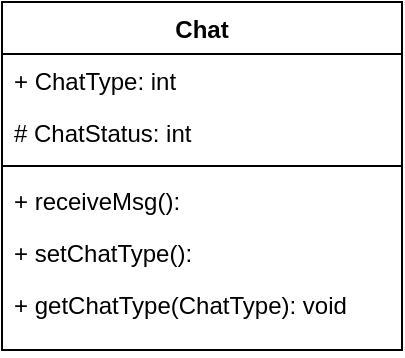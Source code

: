 <mxfile version="13.0.3" type="device"><diagram id="jPYkGE9oj20mA40hxHwx" name="Page-1"><mxGraphModel dx="1102" dy="642" grid="1" gridSize="10" guides="1" tooltips="1" connect="1" arrows="1" fold="1" page="1" pageScale="1" pageWidth="850" pageHeight="1100" math="0" shadow="0"><root><mxCell id="0"/><mxCell id="1" parent="0"/><mxCell id="znLqPfgp5HYUxT9Oucwk-1" value="Chat" style="swimlane;fontStyle=1;align=center;verticalAlign=top;childLayout=stackLayout;horizontal=1;startSize=26;horizontalStack=0;resizeParent=1;resizeParentMax=0;resizeLast=0;collapsible=1;marginBottom=0;" parent="1" vertex="1"><mxGeometry x="350" y="290" width="200" height="174" as="geometry"/></mxCell><mxCell id="znLqPfgp5HYUxT9Oucwk-5" value="+ ChatType: int" style="text;strokeColor=none;fillColor=none;align=left;verticalAlign=top;spacingLeft=4;spacingRight=4;overflow=hidden;rotatable=0;points=[[0,0.5],[1,0.5]];portConstraint=eastwest;" parent="znLqPfgp5HYUxT9Oucwk-1" vertex="1"><mxGeometry y="26" width="200" height="26" as="geometry"/></mxCell><mxCell id="znLqPfgp5HYUxT9Oucwk-6" value="# ChatStatus: int" style="text;strokeColor=none;fillColor=none;align=left;verticalAlign=top;spacingLeft=4;spacingRight=4;overflow=hidden;rotatable=0;points=[[0,0.5],[1,0.5]];portConstraint=eastwest;" parent="znLqPfgp5HYUxT9Oucwk-1" vertex="1"><mxGeometry y="52" width="200" height="26" as="geometry"/></mxCell><mxCell id="znLqPfgp5HYUxT9Oucwk-3" value="" style="line;strokeWidth=1;fillColor=none;align=left;verticalAlign=middle;spacingTop=-1;spacingLeft=3;spacingRight=3;rotatable=0;labelPosition=right;points=[];portConstraint=eastwest;" parent="znLqPfgp5HYUxT9Oucwk-1" vertex="1"><mxGeometry y="78" width="200" height="8" as="geometry"/></mxCell><mxCell id="znLqPfgp5HYUxT9Oucwk-12" value="+ receiveMsg():" style="text;strokeColor=none;fillColor=none;align=left;verticalAlign=top;spacingLeft=4;spacingRight=4;overflow=hidden;rotatable=0;points=[[0,0.5],[1,0.5]];portConstraint=eastwest;" parent="znLqPfgp5HYUxT9Oucwk-1" vertex="1"><mxGeometry y="86" width="200" height="26" as="geometry"/></mxCell><mxCell id="znLqPfgp5HYUxT9Oucwk-10" value="+ setChatType():" style="text;strokeColor=none;fillColor=none;align=left;verticalAlign=top;spacingLeft=4;spacingRight=4;overflow=hidden;rotatable=0;points=[[0,0.5],[1,0.5]];portConstraint=eastwest;" parent="znLqPfgp5HYUxT9Oucwk-1" vertex="1"><mxGeometry y="112" width="200" height="26" as="geometry"/></mxCell><mxCell id="znLqPfgp5HYUxT9Oucwk-8" value="+ getChatType(ChatType): void" style="text;strokeColor=none;fillColor=none;align=left;verticalAlign=top;spacingLeft=4;spacingRight=4;overflow=hidden;rotatable=0;points=[[0,0.5],[1,0.5]];portConstraint=eastwest;" parent="znLqPfgp5HYUxT9Oucwk-1" vertex="1"><mxGeometry y="138" width="200" height="36" as="geometry"/></mxCell></root></mxGraphModel></diagram></mxfile>